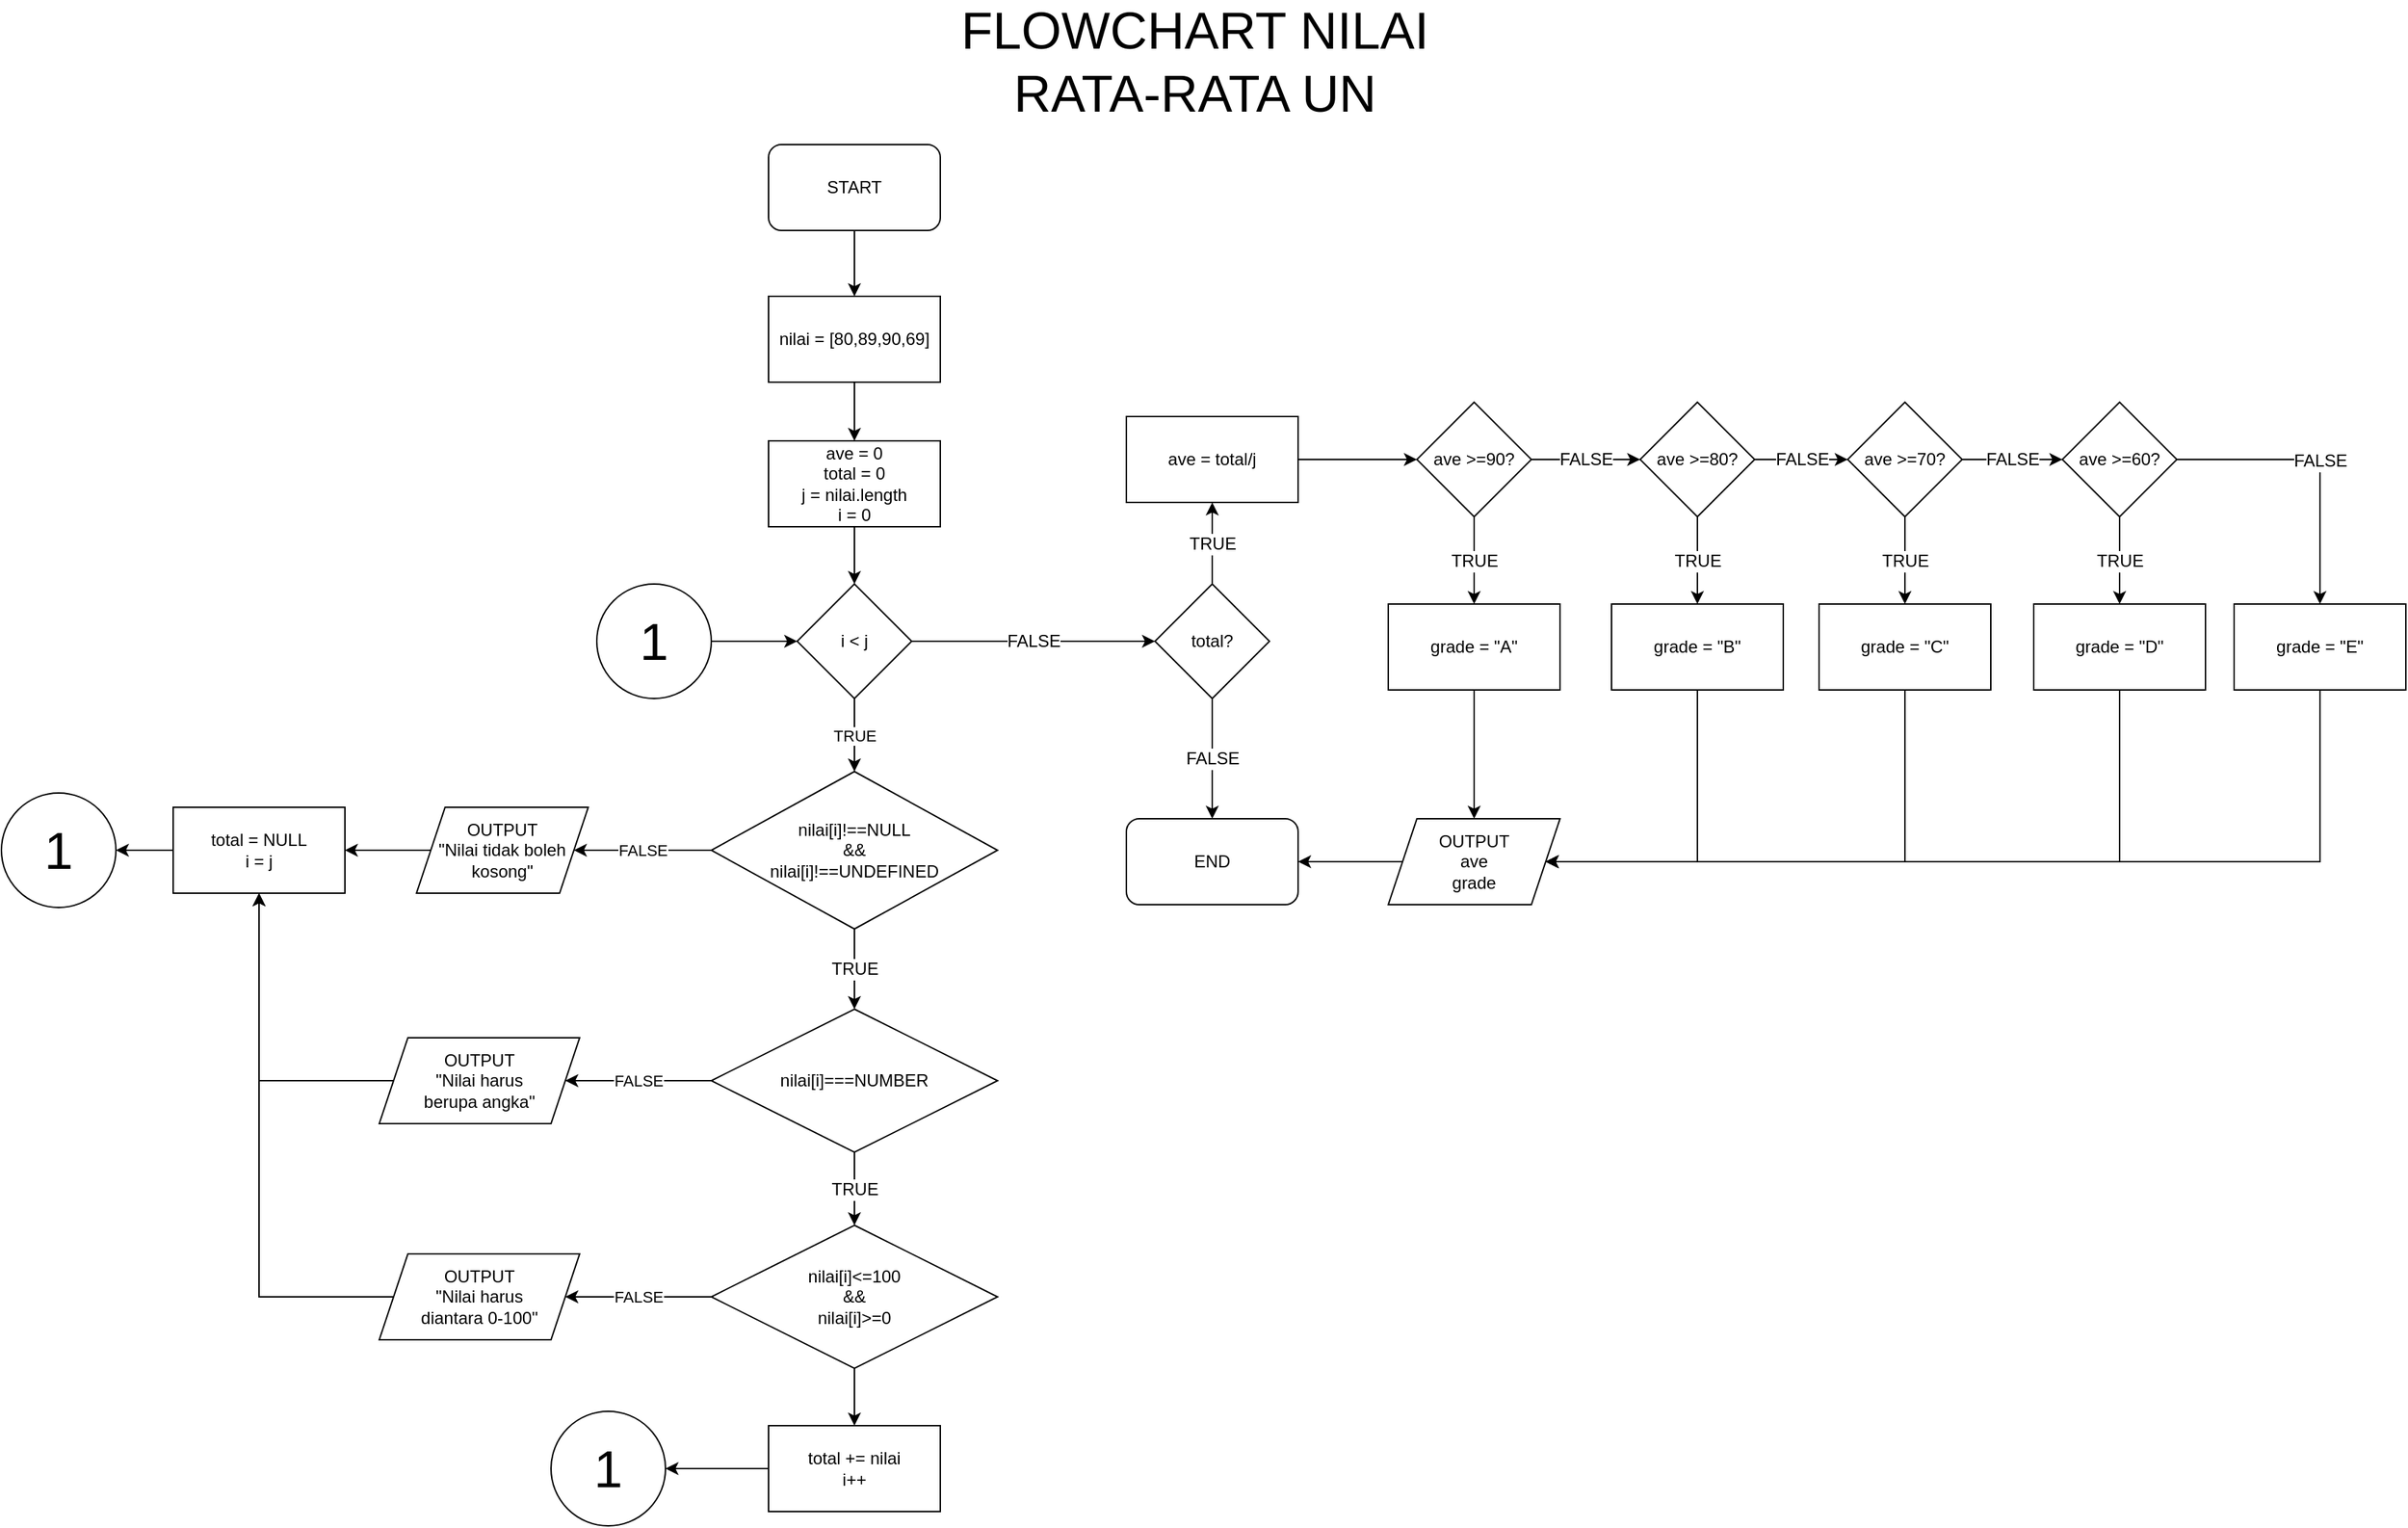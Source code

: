 <mxfile version="16.2.7" type="google"><diagram id="MkVv225oav1cHvyY7aIt" name="Page-1"><mxGraphModel dx="1085" dy="531" grid="1" gridSize="10" guides="1" tooltips="1" connect="1" arrows="1" fold="1" page="1" pageScale="1" pageWidth="850" pageHeight="1100" math="0" shadow="0"><root><mxCell id="0"/><mxCell id="1" parent="0"/><mxCell id="mSLdfbanb1js8o3qUdsn-2" value="" style="edgeStyle=orthogonalEdgeStyle;rounded=0;orthogonalLoop=1;jettySize=auto;html=1;" parent="1" source="SLkw3Jps3-ZuDvNmsv__-1" target="mSLdfbanb1js8o3qUdsn-1" edge="1"><mxGeometry relative="1" as="geometry"/></mxCell><mxCell id="SLkw3Jps3-ZuDvNmsv__-1" value="START" style="rounded=1;whiteSpace=wrap;html=1;" parent="1" vertex="1"><mxGeometry x="556" y="123" width="120" height="60" as="geometry"/></mxCell><mxCell id="SLkw3Jps3-ZuDvNmsv__-17" value="TRUE" style="edgeStyle=orthogonalEdgeStyle;rounded=0;orthogonalLoop=1;jettySize=auto;html=1;" parent="1" source="SLkw3Jps3-ZuDvNmsv__-3" target="SLkw3Jps3-ZuDvNmsv__-5" edge="1"><mxGeometry relative="1" as="geometry"/></mxCell><mxCell id="SLkw3Jps3-ZuDvNmsv__-65" value="FALSE" style="edgeStyle=orthogonalEdgeStyle;rounded=0;orthogonalLoop=1;jettySize=auto;html=1;fontSize=12;" parent="1" source="SLkw3Jps3-ZuDvNmsv__-3" target="SLkw3Jps3-ZuDvNmsv__-26" edge="1"><mxGeometry relative="1" as="geometry"/></mxCell><mxCell id="SLkw3Jps3-ZuDvNmsv__-3" value="i &amp;lt; j" style="rhombus;whiteSpace=wrap;html=1;" parent="1" vertex="1"><mxGeometry x="576" y="430" width="80" height="80" as="geometry"/></mxCell><mxCell id="SLkw3Jps3-ZuDvNmsv__-16" value="" style="edgeStyle=orthogonalEdgeStyle;rounded=0;orthogonalLoop=1;jettySize=auto;html=1;" parent="1" source="SLkw3Jps3-ZuDvNmsv__-4" target="SLkw3Jps3-ZuDvNmsv__-3" edge="1"><mxGeometry relative="1" as="geometry"/></mxCell><mxCell id="SLkw3Jps3-ZuDvNmsv__-4" value="ave = 0&lt;br&gt;total = 0&lt;br&gt;j = nilai.length&lt;br&gt;i = 0" style="rounded=0;whiteSpace=wrap;html=1;" parent="1" vertex="1"><mxGeometry x="556" y="330" width="120" height="60" as="geometry"/></mxCell><mxCell id="mSLdfbanb1js8o3qUdsn-4" value="FALSE" style="edgeStyle=orthogonalEdgeStyle;rounded=0;orthogonalLoop=1;jettySize=auto;html=1;" parent="1" source="SLkw3Jps3-ZuDvNmsv__-5" target="SLkw3Jps3-ZuDvNmsv__-41" edge="1"><mxGeometry relative="1" as="geometry"/></mxCell><mxCell id="WH1Npo_lVP4c2fLHMowk-1" value="TRUE" style="edgeStyle=orthogonalEdgeStyle;rounded=0;orthogonalLoop=1;jettySize=auto;html=1;fontSize=12;" edge="1" parent="1" source="SLkw3Jps3-ZuDvNmsv__-5" target="xOxqm0xttOU-qfkU7DDm-6"><mxGeometry relative="1" as="geometry"/></mxCell><mxCell id="SLkw3Jps3-ZuDvNmsv__-5" value="nilai[i]!==NULL&lt;br&gt;&amp;amp;&amp;amp;&lt;br&gt;nilai[i]!==UNDEFINED" style="rhombus;whiteSpace=wrap;html=1;" parent="1" vertex="1"><mxGeometry x="516" y="561" width="200" height="110" as="geometry"/></mxCell><mxCell id="SLkw3Jps3-ZuDvNmsv__-47" value="" style="edgeStyle=orthogonalEdgeStyle;rounded=0;orthogonalLoop=1;jettySize=auto;html=1;fontSize=12;" parent="1" source="SLkw3Jps3-ZuDvNmsv__-6" target="SLkw3Jps3-ZuDvNmsv__-7" edge="1"><mxGeometry relative="1" as="geometry"/></mxCell><mxCell id="mSLdfbanb1js8o3qUdsn-6" value="FALSE" style="edgeStyle=orthogonalEdgeStyle;rounded=0;orthogonalLoop=1;jettySize=auto;html=1;" parent="1" source="SLkw3Jps3-ZuDvNmsv__-6" target="SLkw3Jps3-ZuDvNmsv__-44" edge="1"><mxGeometry relative="1" as="geometry"/></mxCell><mxCell id="SLkw3Jps3-ZuDvNmsv__-6" value="nilai[i]&amp;lt;=100&lt;br&gt;&amp;amp;&amp;amp;&lt;br&gt;nilai[i]&amp;gt;=0" style="rhombus;whiteSpace=wrap;html=1;" parent="1" vertex="1"><mxGeometry x="516" y="878" width="200" height="100" as="geometry"/></mxCell><mxCell id="SLkw3Jps3-ZuDvNmsv__-56" value="" style="edgeStyle=orthogonalEdgeStyle;rounded=0;orthogonalLoop=1;jettySize=auto;html=1;fontSize=12;" parent="1" source="SLkw3Jps3-ZuDvNmsv__-7" target="SLkw3Jps3-ZuDvNmsv__-55" edge="1"><mxGeometry relative="1" as="geometry"/></mxCell><mxCell id="SLkw3Jps3-ZuDvNmsv__-7" value="total += nilai&lt;br&gt;i++" style="rounded=0;whiteSpace=wrap;html=1;" parent="1" vertex="1"><mxGeometry x="556" y="1018" width="120" height="60" as="geometry"/></mxCell><mxCell id="SLkw3Jps3-ZuDvNmsv__-101" value="" style="edgeStyle=orthogonalEdgeStyle;rounded=0;orthogonalLoop=1;jettySize=auto;html=1;fontSize=12;" parent="1" source="SLkw3Jps3-ZuDvNmsv__-9" target="SLkw3Jps3-ZuDvNmsv__-10" edge="1"><mxGeometry relative="1" as="geometry"/></mxCell><mxCell id="SLkw3Jps3-ZuDvNmsv__-9" value="ave = total/j" style="rounded=0;whiteSpace=wrap;html=1;" parent="1" vertex="1"><mxGeometry x="806" y="313" width="120" height="60" as="geometry"/></mxCell><mxCell id="WH1Npo_lVP4c2fLHMowk-4" value="TRUE" style="edgeStyle=orthogonalEdgeStyle;rounded=0;orthogonalLoop=1;jettySize=auto;html=1;fontSize=12;" edge="1" parent="1" source="SLkw3Jps3-ZuDvNmsv__-10" target="SLkw3Jps3-ZuDvNmsv__-70"><mxGeometry relative="1" as="geometry"/></mxCell><mxCell id="WH1Npo_lVP4c2fLHMowk-8" value="FALSE" style="edgeStyle=orthogonalEdgeStyle;rounded=0;orthogonalLoop=1;jettySize=auto;html=1;fontSize=12;" edge="1" parent="1" source="SLkw3Jps3-ZuDvNmsv__-10" target="SLkw3Jps3-ZuDvNmsv__-11"><mxGeometry relative="1" as="geometry"/></mxCell><mxCell id="SLkw3Jps3-ZuDvNmsv__-10" value="ave &amp;gt;=90?" style="rhombus;whiteSpace=wrap;html=1;" parent="1" vertex="1"><mxGeometry x="1009" y="303" width="80" height="80" as="geometry"/></mxCell><mxCell id="WH1Npo_lVP4c2fLHMowk-5" value="TRUE" style="edgeStyle=orthogonalEdgeStyle;rounded=0;orthogonalLoop=1;jettySize=auto;html=1;fontSize=12;" edge="1" parent="1" source="SLkw3Jps3-ZuDvNmsv__-11" target="SLkw3Jps3-ZuDvNmsv__-71"><mxGeometry relative="1" as="geometry"/></mxCell><mxCell id="WH1Npo_lVP4c2fLHMowk-9" value="FALSE" style="edgeStyle=orthogonalEdgeStyle;rounded=0;orthogonalLoop=1;jettySize=auto;html=1;fontSize=12;" edge="1" parent="1" source="SLkw3Jps3-ZuDvNmsv__-11" target="SLkw3Jps3-ZuDvNmsv__-12"><mxGeometry relative="1" as="geometry"/></mxCell><mxCell id="SLkw3Jps3-ZuDvNmsv__-11" value="ave &amp;gt;=80?" style="rhombus;whiteSpace=wrap;html=1;" parent="1" vertex="1"><mxGeometry x="1165" y="303" width="80" height="80" as="geometry"/></mxCell><mxCell id="WH1Npo_lVP4c2fLHMowk-10" value="FALSE" style="edgeStyle=orthogonalEdgeStyle;rounded=0;orthogonalLoop=1;jettySize=auto;html=1;fontSize=12;" edge="1" parent="1" source="SLkw3Jps3-ZuDvNmsv__-12" target="SLkw3Jps3-ZuDvNmsv__-13"><mxGeometry relative="1" as="geometry"/></mxCell><mxCell id="WH1Npo_lVP4c2fLHMowk-11" value="TRUE" style="edgeStyle=orthogonalEdgeStyle;rounded=0;orthogonalLoop=1;jettySize=auto;html=1;fontSize=12;" edge="1" parent="1" source="SLkw3Jps3-ZuDvNmsv__-12" target="SLkw3Jps3-ZuDvNmsv__-72"><mxGeometry relative="1" as="geometry"/></mxCell><mxCell id="SLkw3Jps3-ZuDvNmsv__-12" value="ave &amp;gt;=70?" style="rhombus;whiteSpace=wrap;html=1;" parent="1" vertex="1"><mxGeometry x="1310" y="303" width="80" height="80" as="geometry"/></mxCell><mxCell id="WH1Npo_lVP4c2fLHMowk-7" value="TRUE" style="edgeStyle=orthogonalEdgeStyle;rounded=0;orthogonalLoop=1;jettySize=auto;html=1;fontSize=12;" edge="1" parent="1" source="SLkw3Jps3-ZuDvNmsv__-13" target="SLkw3Jps3-ZuDvNmsv__-73"><mxGeometry relative="1" as="geometry"/></mxCell><mxCell id="WH1Npo_lVP4c2fLHMowk-12" value="FALSE" style="edgeStyle=orthogonalEdgeStyle;rounded=0;orthogonalLoop=1;jettySize=auto;html=1;fontSize=12;" edge="1" parent="1" source="SLkw3Jps3-ZuDvNmsv__-13" target="SLkw3Jps3-ZuDvNmsv__-74"><mxGeometry relative="1" as="geometry"/></mxCell><mxCell id="SLkw3Jps3-ZuDvNmsv__-13" value="ave &amp;gt;=60?" style="rhombus;whiteSpace=wrap;html=1;" parent="1" vertex="1"><mxGeometry x="1460" y="303" width="80" height="80" as="geometry"/></mxCell><mxCell id="SLkw3Jps3-ZuDvNmsv__-39" value="" style="edgeStyle=orthogonalEdgeStyle;rounded=0;orthogonalLoop=1;jettySize=auto;html=1;fontSize=36;" parent="1" source="SLkw3Jps3-ZuDvNmsv__-18" target="SLkw3Jps3-ZuDvNmsv__-38" edge="1"><mxGeometry relative="1" as="geometry"/></mxCell><mxCell id="SLkw3Jps3-ZuDvNmsv__-18" value="total = NULL&lt;br&gt;i = j" style="rounded=0;whiteSpace=wrap;html=1;" parent="1" vertex="1"><mxGeometry x="140" y="586" width="120" height="60" as="geometry"/></mxCell><mxCell id="SLkw3Jps3-ZuDvNmsv__-36" value="" style="edgeStyle=orthogonalEdgeStyle;rounded=0;orthogonalLoop=1;jettySize=auto;html=1;fontSize=36;" parent="1" source="SLkw3Jps3-ZuDvNmsv__-22" target="SLkw3Jps3-ZuDvNmsv__-3" edge="1"><mxGeometry relative="1" as="geometry"/></mxCell><mxCell id="SLkw3Jps3-ZuDvNmsv__-22" value="&lt;font style=&quot;font-size: 36px&quot;&gt;1&lt;/font&gt;" style="ellipse;whiteSpace=wrap;html=1;aspect=fixed;" parent="1" vertex="1"><mxGeometry x="436" y="430" width="80" height="80" as="geometry"/></mxCell><mxCell id="SLkw3Jps3-ZuDvNmsv__-118" value="FALSE" style="edgeStyle=orthogonalEdgeStyle;rounded=0;orthogonalLoop=1;jettySize=auto;html=1;fontSize=12;" parent="1" source="SLkw3Jps3-ZuDvNmsv__-26" target="SLkw3Jps3-ZuDvNmsv__-66" edge="1"><mxGeometry relative="1" as="geometry"/></mxCell><mxCell id="WH1Npo_lVP4c2fLHMowk-3" value="TRUE" style="edgeStyle=orthogonalEdgeStyle;rounded=0;orthogonalLoop=1;jettySize=auto;html=1;fontSize=12;" edge="1" parent="1" source="SLkw3Jps3-ZuDvNmsv__-26" target="SLkw3Jps3-ZuDvNmsv__-9"><mxGeometry relative="1" as="geometry"/></mxCell><mxCell id="SLkw3Jps3-ZuDvNmsv__-26" value="total?" style="rhombus;whiteSpace=wrap;html=1;fontSize=12;" parent="1" vertex="1"><mxGeometry x="826" y="430" width="80" height="80" as="geometry"/></mxCell><mxCell id="SLkw3Jps3-ZuDvNmsv__-38" value="&lt;font style=&quot;font-size: 36px&quot;&gt;1&lt;/font&gt;" style="ellipse;whiteSpace=wrap;html=1;aspect=fixed;" parent="1" vertex="1"><mxGeometry x="20" y="576" width="80" height="80" as="geometry"/></mxCell><mxCell id="SLkw3Jps3-ZuDvNmsv__-43" value="" style="edgeStyle=orthogonalEdgeStyle;rounded=0;orthogonalLoop=1;jettySize=auto;html=1;fontSize=12;" parent="1" source="SLkw3Jps3-ZuDvNmsv__-41" target="SLkw3Jps3-ZuDvNmsv__-18" edge="1"><mxGeometry relative="1" as="geometry"/></mxCell><mxCell id="SLkw3Jps3-ZuDvNmsv__-41" value="OUTPUT&lt;br&gt;&quot;Nilai tidak boleh kosong&quot;" style="shape=parallelogram;perimeter=parallelogramPerimeter;whiteSpace=wrap;html=1;fixedSize=1;fontSize=12;" parent="1" vertex="1"><mxGeometry x="310" y="586" width="120" height="60" as="geometry"/></mxCell><mxCell id="SLkw3Jps3-ZuDvNmsv__-46" style="edgeStyle=orthogonalEdgeStyle;rounded=0;orthogonalLoop=1;jettySize=auto;html=1;entryX=0.5;entryY=1;entryDx=0;entryDy=0;fontSize=12;" parent="1" source="SLkw3Jps3-ZuDvNmsv__-44" target="SLkw3Jps3-ZuDvNmsv__-18" edge="1"><mxGeometry relative="1" as="geometry"/></mxCell><mxCell id="SLkw3Jps3-ZuDvNmsv__-44" value="OUTPUT&lt;br&gt;&quot;Nilai harus&lt;br&gt;diantara 0-100&quot;" style="shape=parallelogram;perimeter=parallelogramPerimeter;whiteSpace=wrap;html=1;fixedSize=1;fontSize=12;" parent="1" vertex="1"><mxGeometry x="284" y="898" width="140" height="60" as="geometry"/></mxCell><mxCell id="SLkw3Jps3-ZuDvNmsv__-55" value="&lt;font style=&quot;font-size: 36px&quot;&gt;1&lt;/font&gt;" style="ellipse;whiteSpace=wrap;html=1;aspect=fixed;" parent="1" vertex="1"><mxGeometry x="404" y="1008" width="80" height="80" as="geometry"/></mxCell><mxCell id="SLkw3Jps3-ZuDvNmsv__-66" value="END" style="rounded=1;whiteSpace=wrap;html=1;fontSize=12;" parent="1" vertex="1"><mxGeometry x="806" y="594" width="120" height="60" as="geometry"/></mxCell><mxCell id="SLkw3Jps3-ZuDvNmsv__-110" value="" style="edgeStyle=orthogonalEdgeStyle;rounded=0;orthogonalLoop=1;jettySize=auto;html=1;fontSize=12;" parent="1" source="SLkw3Jps3-ZuDvNmsv__-70" target="SLkw3Jps3-ZuDvNmsv__-91" edge="1"><mxGeometry relative="1" as="geometry"/></mxCell><mxCell id="SLkw3Jps3-ZuDvNmsv__-70" value="grade = &quot;A&quot;&lt;span style=&quot;color: rgba(0 , 0 , 0 , 0) ; font-family: monospace ; font-size: 0px&quot;&gt;%3CmxGraphModel%3E%3Croot%3E%3CmxCell%20id%3D%220%22%2F%3E%3CmxCell%20id%3D%221%22%20parent%3D%220%22%2F%3E%3CmxCell%20id%3D%222%22%20value%3D%22%26lt%3Bfont%20style%3D%26quot%3Bfont-size%3A%2036px%26quot%3B%26gt%3B2%26lt%3B%2Ffont%26gt%3B%22%20style%3D%22ellipse%3BwhiteSpace%3Dwrap%3Bhtml%3D1%3Baspect%3Dfixed%3B%22%20vertex%3D%221%22%20parent%3D%221%22%3E%3CmxGeometry%20x%3D%22530%22%20y%3D%22410%22%20width%3D%2280%22%20height%3D%2280%22%20as%3D%22geometry%22%2F%3E%3C%2FmxCell%3E%3C%2Froot%3E%3C%2FmxGraphModel%3E&lt;/span&gt;" style="rounded=0;whiteSpace=wrap;html=1;fontSize=12;" parent="1" vertex="1"><mxGeometry x="989" y="444" width="120" height="60" as="geometry"/></mxCell><mxCell id="SLkw3Jps3-ZuDvNmsv__-111" style="edgeStyle=orthogonalEdgeStyle;rounded=0;orthogonalLoop=1;jettySize=auto;html=1;entryX=1;entryY=0.5;entryDx=0;entryDy=0;fontSize=12;" parent="1" source="SLkw3Jps3-ZuDvNmsv__-71" target="SLkw3Jps3-ZuDvNmsv__-91" edge="1"><mxGeometry relative="1" as="geometry"><Array as="points"><mxPoint x="1205" y="624"/></Array></mxGeometry></mxCell><mxCell id="SLkw3Jps3-ZuDvNmsv__-71" value="grade = &quot;B&quot;&lt;span style=&quot;color: rgba(0 , 0 , 0 , 0) ; font-family: monospace ; font-size: 0px&quot;&gt;%3CmxGraphModel%3E%3Croot%3E%3CmxCell%20id%3D%220%22%2F%3E%3CmxCell%20id%3D%221%22%20parent%3D%220%22%2F%3E%3CmxCell%20id%3D%222%22%20value%3D%22%26lt%3Bfont%20style%3D%26quot%3Bfont-size%3A%2036px%26quot%3B%26gt%3B2%26lt%3B%2Ffont%26gt%3B%22%20style%3D%22ellipse%3BwhiteSpace%3Dwrap%3Bhtml%3D1%3Baspect%3Dfixed%3B%22%20vertex%3D%221%22%20parent%3D%221%22%3E%3CmxGeometry%20x%3D%22530%22%20y%3D%22410%22%20width%3D%2280%22%20height%3D%2280%22%20as%3D%22geometry%22%2F%3E%3C%2FmxCell%3E%3C%2Froot%3E%3C%2FmxGraphModel%3E&lt;/span&gt;" style="rounded=0;whiteSpace=wrap;html=1;fontSize=12;" parent="1" vertex="1"><mxGeometry x="1145" y="444" width="120" height="60" as="geometry"/></mxCell><mxCell id="SLkw3Jps3-ZuDvNmsv__-112" style="edgeStyle=orthogonalEdgeStyle;rounded=0;orthogonalLoop=1;jettySize=auto;html=1;entryX=1;entryY=0.5;entryDx=0;entryDy=0;fontSize=12;" parent="1" source="SLkw3Jps3-ZuDvNmsv__-72" target="SLkw3Jps3-ZuDvNmsv__-91" edge="1"><mxGeometry relative="1" as="geometry"><Array as="points"><mxPoint x="1350" y="624"/></Array></mxGeometry></mxCell><mxCell id="SLkw3Jps3-ZuDvNmsv__-72" value="grade = &quot;C&quot;&lt;span style=&quot;color: rgba(0 , 0 , 0 , 0) ; font-family: monospace ; font-size: 0px&quot;&gt;%3CmxGraphModel%3E%3Croot%3E%3CmxCell%20id%3D%220%22%2F%3E%3CmxCell%20id%3D%221%22%20parent%3D%220%22%2F%3E%3CmxCell%20id%3D%222%22%20value%3D%22%26lt%3Bfont%20style%3D%26quot%3Bfont-size%3A%2036px%26quot%3B%26gt%3B2%26lt%3B%2Ffont%26gt%3B%22%20style%3D%22ellipse%3BwhiteSpace%3Dwrap%3Bhtml%3D1%3Baspect%3Dfixed%3B%22%20vertex%3D%221%22%20parent%3D%221%22%3E%3CmxGeometry%20x%3D%22530%22%20y%3D%22410%22%20width%3D%2280%22%20height%3D%2280%22%20as%3D%22geometry%22%2F%3E%3C%2FmxCell%3E%3C%2Froot%3E%3C%2FmxGraphModel%3E&lt;/span&gt;" style="rounded=0;whiteSpace=wrap;html=1;fontSize=12;" parent="1" vertex="1"><mxGeometry x="1290" y="444" width="120" height="60" as="geometry"/></mxCell><mxCell id="SLkw3Jps3-ZuDvNmsv__-113" style="edgeStyle=orthogonalEdgeStyle;rounded=0;orthogonalLoop=1;jettySize=auto;html=1;fontSize=12;entryX=1;entryY=0.5;entryDx=0;entryDy=0;" parent="1" source="SLkw3Jps3-ZuDvNmsv__-73" target="SLkw3Jps3-ZuDvNmsv__-91" edge="1"><mxGeometry relative="1" as="geometry"><mxPoint x="1119" y="629" as="targetPoint"/><Array as="points"><mxPoint x="1500" y="624"/></Array></mxGeometry></mxCell><mxCell id="SLkw3Jps3-ZuDvNmsv__-73" value="grade = &quot;D&quot;&lt;span style=&quot;color: rgba(0 , 0 , 0 , 0) ; font-family: monospace ; font-size: 0px&quot;&gt;%3CmxGraphModel%3E%3Croot%3E%3CmxCell%20id%3D%220%22%2F%3E%3CmxCell%20id%3D%221%22%20parent%3D%220%22%2F%3E%3CmxCell%20id%3D%222%22%20value%3D%22%26lt%3Bfont%20style%3D%26quot%3Bfont-size%3A%2036px%26quot%3B%26gt%3B2%26lt%3B%2Ffont%26gt%3B%22%20style%3D%22ellipse%3BwhiteSpace%3Dwrap%3Bhtml%3D1%3Baspect%3Dfixed%3B%22%20vertex%3D%221%22%20parent%3D%221%22%3E%3CmxGeometry%20x%3D%22530%22%20y%3D%22410%22%20width%3D%2280%22%20height%3D%2280%22%20as%3D%22geometry%22%2F%3E%3C%2FmxCell%3E%3C%2Froot%3E%3C%2FmxGraphModel%3Ea&lt;/span&gt;" style="rounded=0;whiteSpace=wrap;html=1;fontSize=12;" parent="1" vertex="1"><mxGeometry x="1440" y="444" width="120" height="60" as="geometry"/></mxCell><mxCell id="SLkw3Jps3-ZuDvNmsv__-114" style="edgeStyle=orthogonalEdgeStyle;rounded=0;orthogonalLoop=1;jettySize=auto;html=1;fontSize=12;entryX=1;entryY=0.5;entryDx=0;entryDy=0;" parent="1" source="SLkw3Jps3-ZuDvNmsv__-74" target="SLkw3Jps3-ZuDvNmsv__-91" edge="1"><mxGeometry relative="1" as="geometry"><mxPoint x="1459" y="639" as="targetPoint"/><Array as="points"><mxPoint x="1640" y="624"/></Array></mxGeometry></mxCell><mxCell id="SLkw3Jps3-ZuDvNmsv__-74" value="grade = &quot;E&quot;&lt;span style=&quot;color: rgba(0 , 0 , 0 , 0) ; font-family: monospace ; font-size: 0px&quot;&gt;%3CmxGraphModel%3E%3Croot%3E%3CmxCell%20id%3D%220%22%2F%3E%3CmxCell%20id%3D%221%22%20parent%3D%220%22%2F%3E%3CmxCell%20id%3D%222%22%20value%3D%22%26lt%3Bfont%20style%3D%26quot%3Bfont-size%3A%2036px%26quot%3B%26gt%3B2%26lt%3B%2Ffont%26gt%3B%22%20style%3D%22ellipse%3BwhiteSpace%3Dwrap%3Bhtml%3D1%3Baspect%3Dfixed%3B%22%20vertex%3D%221%22%20parent%3D%221%22%3E%3CmxGeometry%20x%3D%22530%22%20y%3D%22410%22%20width%3D%2280%22%20height%3D%2280%22%20as%3D%22geometry%22%2F%3E%3C%2FmxCell%3E%3C%2Froot%3E%3C%2FmxGraphModel%3E&lt;/span&gt;" style="rounded=0;whiteSpace=wrap;html=1;fontSize=12;" parent="1" vertex="1"><mxGeometry x="1580" y="444" width="120" height="60" as="geometry"/></mxCell><mxCell id="SLkw3Jps3-ZuDvNmsv__-115" style="edgeStyle=orthogonalEdgeStyle;rounded=0;orthogonalLoop=1;jettySize=auto;html=1;entryX=1;entryY=0.5;entryDx=0;entryDy=0;fontSize=12;" parent="1" source="SLkw3Jps3-ZuDvNmsv__-91" target="SLkw3Jps3-ZuDvNmsv__-66" edge="1"><mxGeometry relative="1" as="geometry"/></mxCell><mxCell id="SLkw3Jps3-ZuDvNmsv__-91" value="OUTPUT&lt;br&gt;ave&lt;br&gt;grade" style="shape=parallelogram;perimeter=parallelogramPerimeter;whiteSpace=wrap;html=1;fixedSize=1;fontSize=12;" parent="1" vertex="1"><mxGeometry x="989" y="594" width="120" height="60" as="geometry"/></mxCell><mxCell id="SLkw3Jps3-ZuDvNmsv__-150" value="&lt;font style=&quot;font-size: 36px&quot;&gt;FLOWCHART NILAI RATA-RATA UN&lt;/font&gt;" style="text;html=1;strokeColor=none;fillColor=none;align=center;verticalAlign=middle;whiteSpace=wrap;rounded=0;fontSize=12;" parent="1" vertex="1"><mxGeometry x="659" y="50" width="390" height="30" as="geometry"/></mxCell><mxCell id="mSLdfbanb1js8o3qUdsn-5" value="FALSE" style="edgeStyle=orthogonalEdgeStyle;rounded=0;orthogonalLoop=1;jettySize=auto;html=1;" parent="1" source="xOxqm0xttOU-qfkU7DDm-6" target="xOxqm0xttOU-qfkU7DDm-7" edge="1"><mxGeometry relative="1" as="geometry"/></mxCell><mxCell id="WH1Npo_lVP4c2fLHMowk-2" value="TRUE" style="edgeStyle=orthogonalEdgeStyle;rounded=0;orthogonalLoop=1;jettySize=auto;html=1;fontSize=12;" edge="1" parent="1" source="xOxqm0xttOU-qfkU7DDm-6" target="SLkw3Jps3-ZuDvNmsv__-6"><mxGeometry relative="1" as="geometry"/></mxCell><mxCell id="xOxqm0xttOU-qfkU7DDm-6" value="nilai[i]===NUMBER" style="rhombus;whiteSpace=wrap;html=1;" parent="1" vertex="1"><mxGeometry x="516" y="727" width="200" height="100" as="geometry"/></mxCell><mxCell id="xOxqm0xttOU-qfkU7DDm-10" style="edgeStyle=orthogonalEdgeStyle;rounded=0;orthogonalLoop=1;jettySize=auto;html=1;entryX=0.5;entryY=1;entryDx=0;entryDy=0;fontSize=36;" parent="1" source="xOxqm0xttOU-qfkU7DDm-7" target="SLkw3Jps3-ZuDvNmsv__-18" edge="1"><mxGeometry relative="1" as="geometry"/></mxCell><mxCell id="xOxqm0xttOU-qfkU7DDm-7" value="OUTPUT&lt;br&gt;&quot;Nilai harus&lt;br&gt;berupa angka&quot;" style="shape=parallelogram;perimeter=parallelogramPerimeter;whiteSpace=wrap;html=1;fixedSize=1;fontSize=12;" parent="1" vertex="1"><mxGeometry x="284" y="747" width="140" height="60" as="geometry"/></mxCell><mxCell id="mSLdfbanb1js8o3qUdsn-3" value="" style="edgeStyle=orthogonalEdgeStyle;rounded=0;orthogonalLoop=1;jettySize=auto;html=1;" parent="1" source="mSLdfbanb1js8o3qUdsn-1" target="SLkw3Jps3-ZuDvNmsv__-4" edge="1"><mxGeometry relative="1" as="geometry"/></mxCell><mxCell id="mSLdfbanb1js8o3qUdsn-1" value="nilai = [80,89,90,69]" style="rounded=0;whiteSpace=wrap;html=1;" parent="1" vertex="1"><mxGeometry x="556" y="229" width="120" height="60" as="geometry"/></mxCell></root></mxGraphModel></diagram></mxfile>
